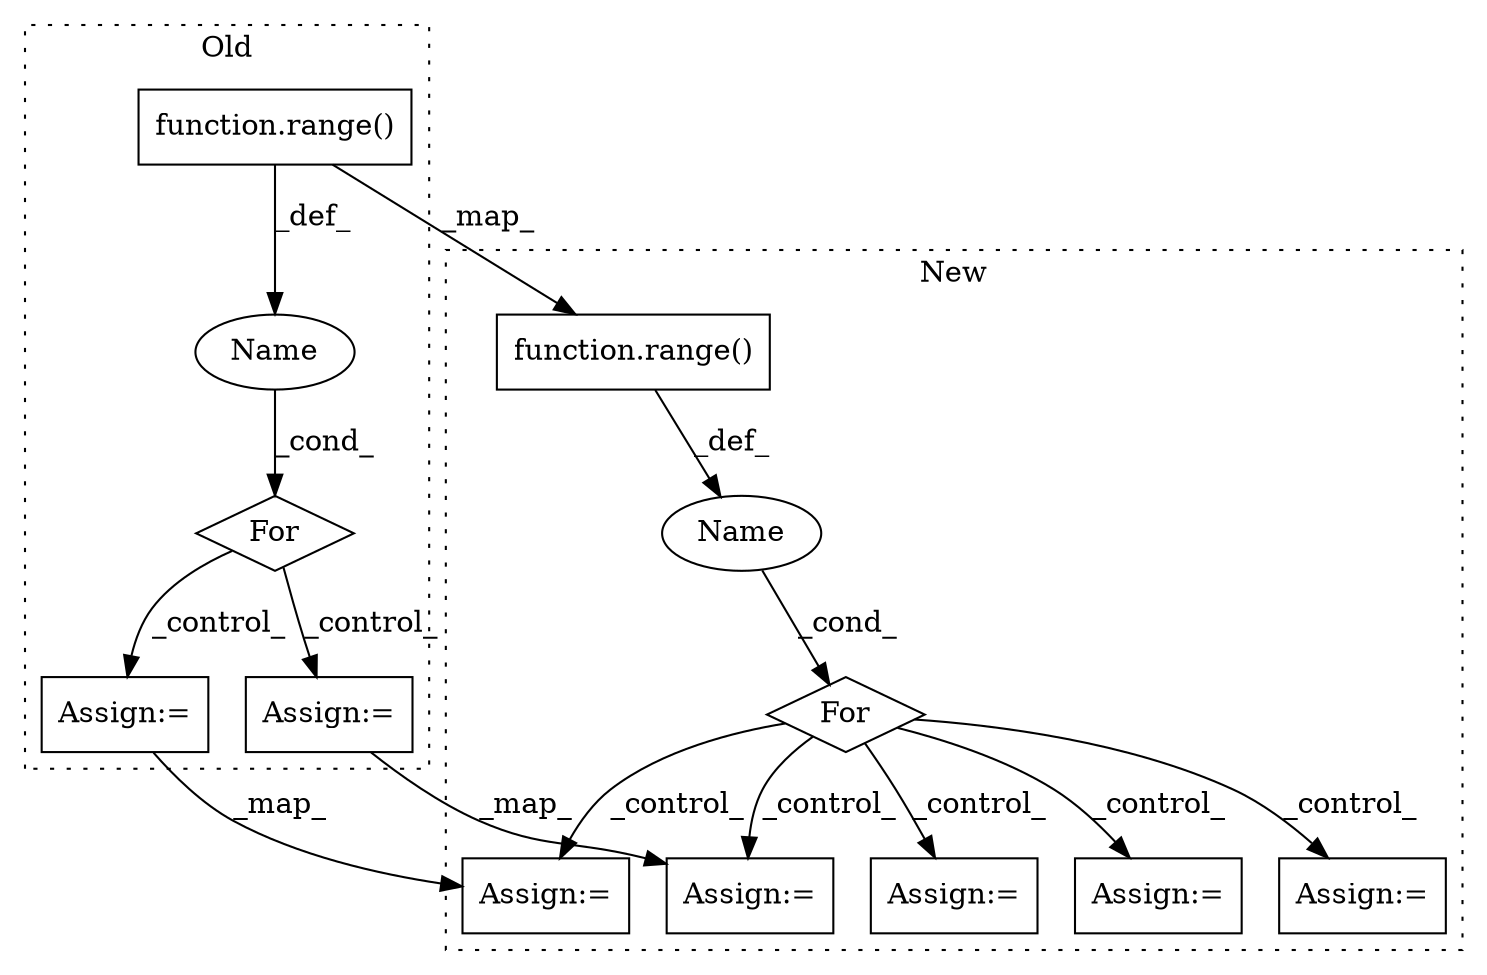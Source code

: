digraph G {
subgraph cluster0 {
1 [label="function.range()" a="75" s="13202,13218" l="6,1" shape="box"];
7 [label="For" a="107" s="13193,13219" l="4,14" shape="diamond"];
9 [label="Assign:=" a="68" s="13500" l="3" shape="box"];
11 [label="Name" a="87" s="13197" l="1" shape="ellipse"];
13 [label="Assign:=" a="68" s="13307" l="15" shape="box"];
label = "Old";
style="dotted";
}
subgraph cluster1 {
2 [label="function.range()" a="75" s="13232,13248" l="6,1" shape="box"];
3 [label="For" a="107" s="13223,13249" l="4,14" shape="diamond"];
4 [label="Assign:=" a="68" s="13978" l="3" shape="box"];
5 [label="Name" a="87" s="13227" l="1" shape="ellipse"];
6 [label="Assign:=" a="68" s="13569" l="3" shape="box"];
8 [label="Assign:=" a="68" s="13442" l="3" shape="box"];
10 [label="Assign:=" a="68" s="13825" l="3" shape="box"];
12 [label="Assign:=" a="68" s="13466" l="15" shape="box"];
label = "New";
style="dotted";
}
1 -> 11 [label="_def_"];
1 -> 2 [label="_map_"];
2 -> 5 [label="_def_"];
3 -> 10 [label="_control_"];
3 -> 12 [label="_control_"];
3 -> 4 [label="_control_"];
3 -> 8 [label="_control_"];
3 -> 6 [label="_control_"];
5 -> 3 [label="_cond_"];
7 -> 9 [label="_control_"];
7 -> 13 [label="_control_"];
9 -> 10 [label="_map_"];
11 -> 7 [label="_cond_"];
13 -> 12 [label="_map_"];
}